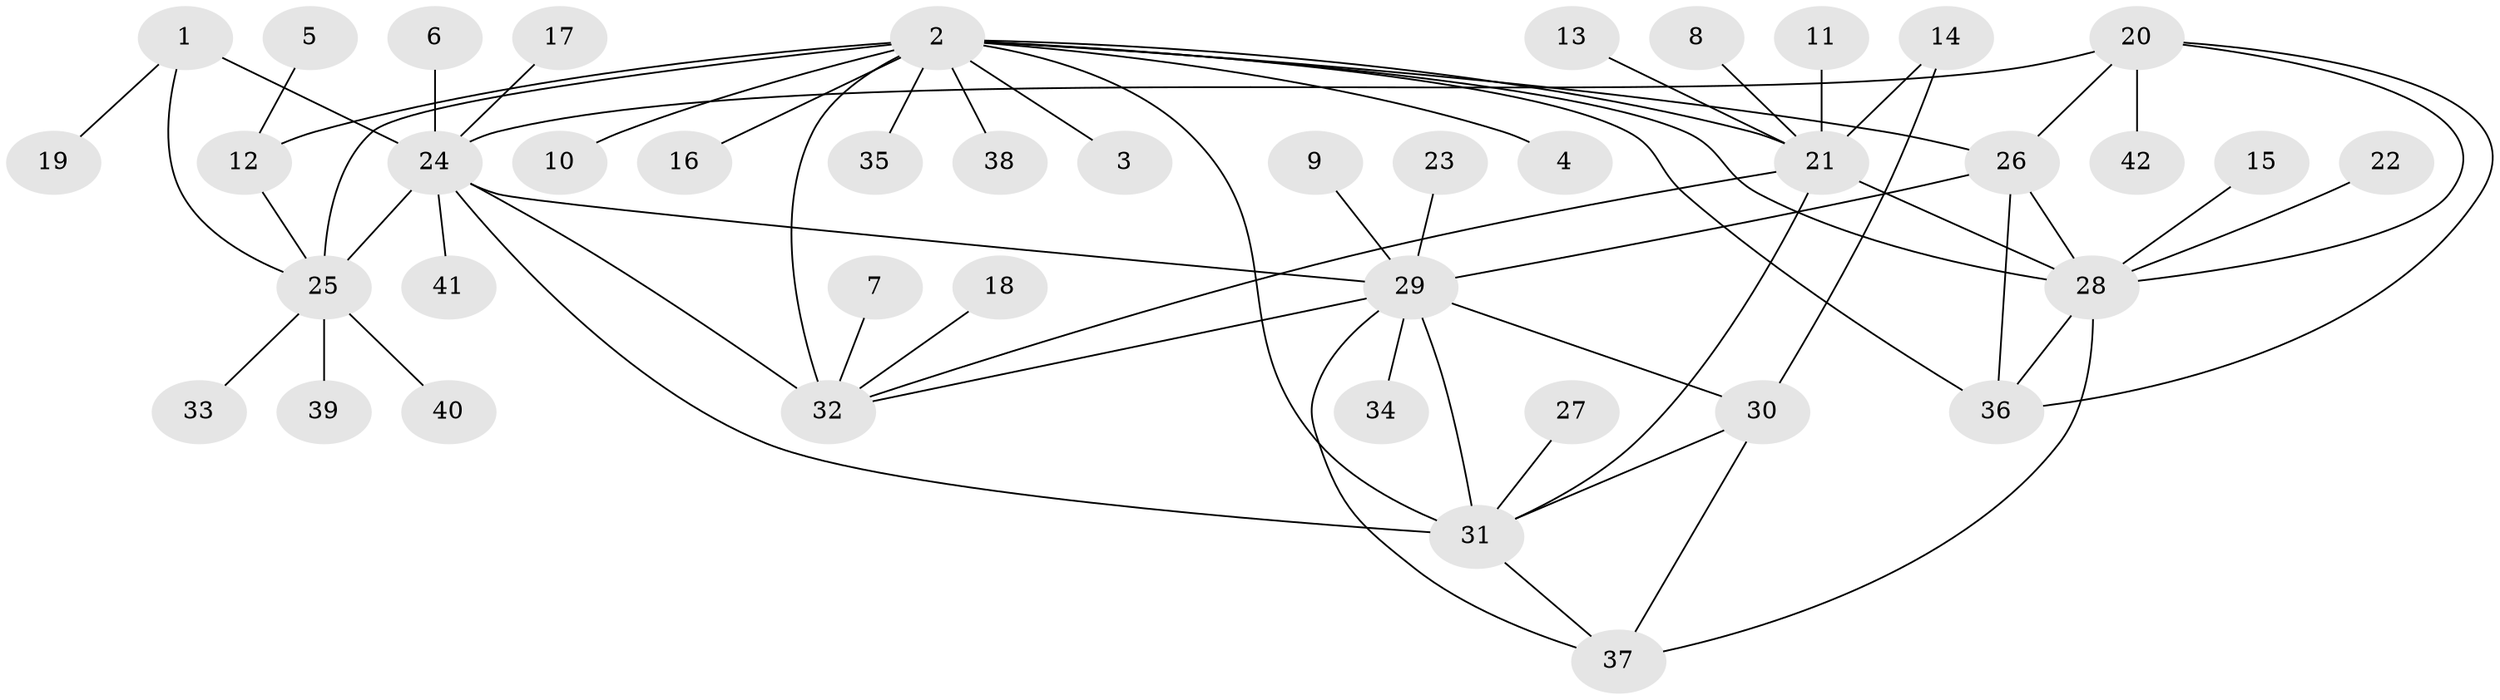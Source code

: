// original degree distribution, {13: 0.012048192771084338, 5: 0.060240963855421686, 8: 0.04819277108433735, 6: 0.04819277108433735, 11: 0.024096385542168676, 3: 0.08433734939759036, 4: 0.012048192771084338, 12: 0.012048192771084338, 1: 0.4939759036144578, 2: 0.20481927710843373}
// Generated by graph-tools (version 1.1) at 2025/26/03/09/25 03:26:48]
// undirected, 42 vertices, 62 edges
graph export_dot {
graph [start="1"]
  node [color=gray90,style=filled];
  1;
  2;
  3;
  4;
  5;
  6;
  7;
  8;
  9;
  10;
  11;
  12;
  13;
  14;
  15;
  16;
  17;
  18;
  19;
  20;
  21;
  22;
  23;
  24;
  25;
  26;
  27;
  28;
  29;
  30;
  31;
  32;
  33;
  34;
  35;
  36;
  37;
  38;
  39;
  40;
  41;
  42;
  1 -- 19 [weight=1.0];
  1 -- 24 [weight=4.0];
  1 -- 25 [weight=1.0];
  2 -- 3 [weight=1.0];
  2 -- 4 [weight=1.0];
  2 -- 10 [weight=1.0];
  2 -- 12 [weight=2.0];
  2 -- 16 [weight=1.0];
  2 -- 21 [weight=3.0];
  2 -- 25 [weight=2.0];
  2 -- 26 [weight=1.0];
  2 -- 28 [weight=1.0];
  2 -- 31 [weight=1.0];
  2 -- 32 [weight=3.0];
  2 -- 35 [weight=1.0];
  2 -- 36 [weight=1.0];
  2 -- 38 [weight=1.0];
  5 -- 12 [weight=1.0];
  6 -- 24 [weight=1.0];
  7 -- 32 [weight=1.0];
  8 -- 21 [weight=1.0];
  9 -- 29 [weight=1.0];
  11 -- 21 [weight=1.0];
  12 -- 25 [weight=1.0];
  13 -- 21 [weight=1.0];
  14 -- 21 [weight=1.0];
  14 -- 30 [weight=1.0];
  15 -- 28 [weight=1.0];
  17 -- 24 [weight=1.0];
  18 -- 32 [weight=1.0];
  20 -- 24 [weight=1.0];
  20 -- 26 [weight=1.0];
  20 -- 28 [weight=1.0];
  20 -- 36 [weight=1.0];
  20 -- 42 [weight=1.0];
  21 -- 28 [weight=1.0];
  21 -- 31 [weight=1.0];
  21 -- 32 [weight=1.0];
  22 -- 28 [weight=1.0];
  23 -- 29 [weight=1.0];
  24 -- 25 [weight=1.0];
  24 -- 29 [weight=1.0];
  24 -- 31 [weight=2.0];
  24 -- 32 [weight=1.0];
  24 -- 41 [weight=1.0];
  25 -- 33 [weight=1.0];
  25 -- 39 [weight=1.0];
  25 -- 40 [weight=1.0];
  26 -- 28 [weight=1.0];
  26 -- 29 [weight=1.0];
  26 -- 36 [weight=1.0];
  27 -- 31 [weight=1.0];
  28 -- 36 [weight=1.0];
  28 -- 37 [weight=1.0];
  29 -- 30 [weight=1.0];
  29 -- 31 [weight=2.0];
  29 -- 32 [weight=1.0];
  29 -- 34 [weight=1.0];
  29 -- 37 [weight=1.0];
  30 -- 31 [weight=1.0];
  30 -- 37 [weight=1.0];
  31 -- 37 [weight=1.0];
}
